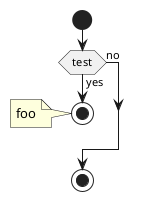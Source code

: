 {
  "sha1": "gidgfh39q2s2w66htt68sog4n4rfz8v",
  "insertion": {
    "when": "2024-06-01T09:03:07.808Z",
    "url": "http://plantuml.sourceforge.net/qa/?qa=5127/activity-diagrams-bug-on-arrow-position-with-note",
    "user": "plantuml@gmail.com"
  }
}
@startuml
start
if (test) then (yes)
  stop
  note:foo
else (no)
endif
stop
@enduml
